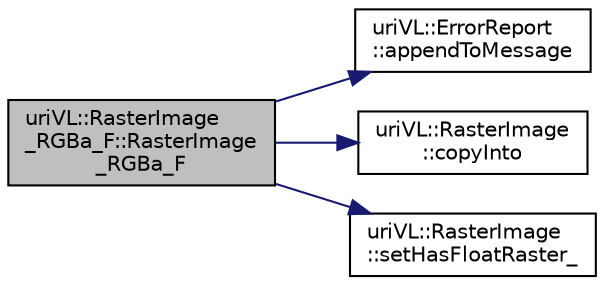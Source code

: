 digraph "uriVL::RasterImage_RGBa_F::RasterImage_RGBa_F"
{
  edge [fontname="Helvetica",fontsize="10",labelfontname="Helvetica",labelfontsize="10"];
  node [fontname="Helvetica",fontsize="10",shape=record];
  rankdir="LR";
  Node1 [label="uriVL::RasterImage\l_RGBa_F::RasterImage\l_RGBa_F",height=0.2,width=0.4,color="black", fillcolor="grey75", style="filled", fontcolor="black"];
  Node1 -> Node2 [color="midnightblue",fontsize="10",style="solid",fontname="Helvetica"];
  Node2 [label="uriVL::ErrorReport\l::appendToMessage",height=0.2,width=0.4,color="black", fillcolor="white", style="filled",URL="$classuriVL_1_1ErrorReport.html#a65100d12091947d1df26c38f48058569",tooltip="Appends a string to the error message. "];
  Node1 -> Node3 [color="midnightblue",fontsize="10",style="solid",fontname="Helvetica"];
  Node3 [label="uriVL::RasterImage\l::copyInto",height=0.2,width=0.4,color="black", fillcolor="white", style="filled",URL="$classuriVL_1_1RasterImage.html#a945167dba31cc4a0ae359ab273dcdfea",tooltip="Copies this image into the one received as parameter. "];
  Node1 -> Node4 [color="midnightblue",fontsize="10",style="solid",fontname="Helvetica"];
  Node4 [label="uriVL::RasterImage\l::setHasFloatRaster_",height=0.2,width=0.4,color="black", fillcolor="white", style="filled",URL="$classuriVL_1_1RasterImage.html#a7b1e966f2fee0837e2d1f9c454ea9046",tooltip="Called by a derived class to indicate whether one of its instances has a float raster (false by defau..."];
}
